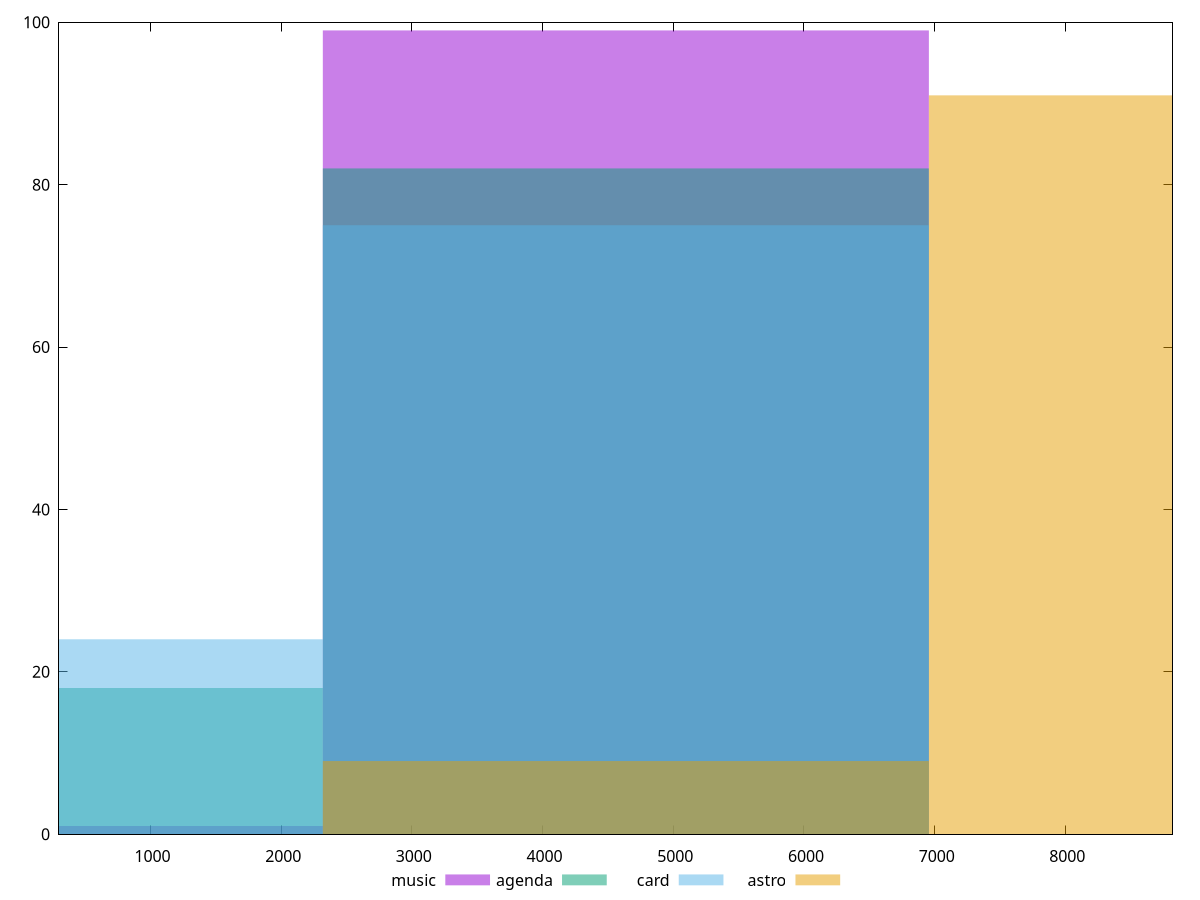 reset

$music <<EOF
4637.291378424678 99
0 1
EOF

$agenda <<EOF
4637.291378424678 82
0 18
EOF

$card <<EOF
4637.291378424678 75
0 24
EOF

$astro <<EOF
9274.582756849357 91
4637.291378424678 9
EOF

set key outside below
set boxwidth 4637.291378424678
set xrange [300:8820]
set yrange [0:100]
set trange [0:100]
set style fill transparent solid 0.5 noborder
set terminal svg size 640, 520 enhanced background rgb 'white'
set output "report/report_00029_2021-02-24T13-36-40.390Z/uses-text-compression/comparison/histogram/all_raw.svg"

plot $music title "music" with boxes, \
     $agenda title "agenda" with boxes, \
     $card title "card" with boxes, \
     $astro title "astro" with boxes

reset
